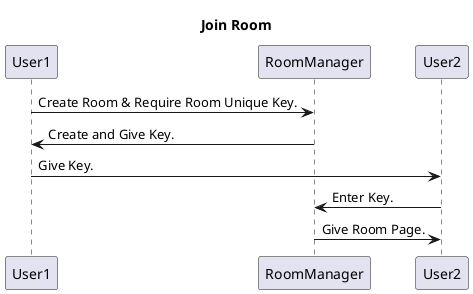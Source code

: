 @startuml
title Join Room 
User1  -> RoomManager : Create Room & Require Room Unique Key.
RoomManager -> User1 : Create and Give Key. 
User1 -> User2 : Give Key.
User2 -> RoomManager : Enter Key.
RoomManager -> User2 : Give Room Page.
@enduml